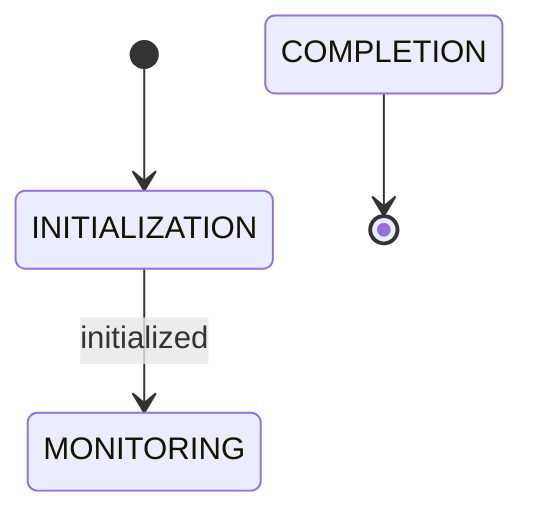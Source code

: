 stateDiagram-v2
    [*] --> INITIALIZATION

    %% INITIALIZATION (1 states)
    state INITIALIZATION

    %% MONITORING (1 states)
    state MONITORING

    %% COMPLETION (1 states)
    state COMPLETION

    %% Transitions between composites
    INITIALIZATION --> MONITORING : initialized

    COMPLETION --> [*]